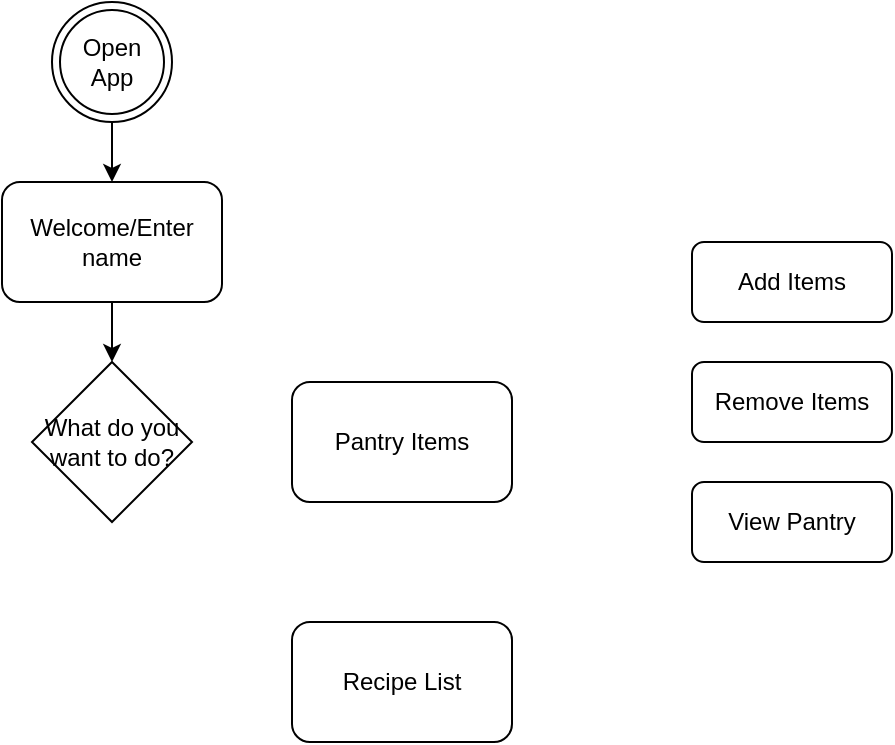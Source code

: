 <mxfile>
    <diagram id="Cup0HZ-pOSTOrSYhq9Lv" name="Page-1">
        <mxGraphModel dx="752" dy="900" grid="1" gridSize="10" guides="1" tooltips="1" connect="1" arrows="1" fold="1" page="1" pageScale="1" pageWidth="827" pageHeight="1169" math="0" shadow="0">
            <root>
                <mxCell id="0"/>
                <mxCell id="1" parent="0"/>
                <mxCell id="3" value="Open&lt;br&gt;App" style="ellipse;shape=doubleEllipse;whiteSpace=wrap;html=1;aspect=fixed;" vertex="1" parent="1">
                    <mxGeometry x="90" y="50" width="60" height="60" as="geometry"/>
                </mxCell>
                <mxCell id="13" value="Welcome/Enter name" style="rounded=1;whiteSpace=wrap;html=1;" vertex="1" parent="1">
                    <mxGeometry x="65" y="140" width="110" height="60" as="geometry"/>
                </mxCell>
                <mxCell id="16" value="" style="endArrow=classic;html=1;entryX=0.5;entryY=0;entryDx=0;entryDy=0;exitX=0.5;exitY=1;exitDx=0;exitDy=0;" edge="1" parent="1" source="3" target="13">
                    <mxGeometry width="50" height="50" relative="1" as="geometry">
                        <mxPoint x="240" y="480" as="sourcePoint"/>
                        <mxPoint x="290" y="430" as="targetPoint"/>
                    </mxGeometry>
                </mxCell>
                <mxCell id="17" value="" style="endArrow=classic;html=1;exitX=0.5;exitY=1;exitDx=0;exitDy=0;entryX=0.5;entryY=0;entryDx=0;entryDy=0;" edge="1" parent="1" source="13">
                    <mxGeometry width="50" height="50" relative="1" as="geometry">
                        <mxPoint x="240" y="480" as="sourcePoint"/>
                        <mxPoint x="120" y="230" as="targetPoint"/>
                    </mxGeometry>
                </mxCell>
                <mxCell id="22" value="What do you want to do?" style="rhombus;whiteSpace=wrap;html=1;" vertex="1" parent="1">
                    <mxGeometry x="80" y="230" width="80" height="80" as="geometry"/>
                </mxCell>
                <mxCell id="25" value="Add Items" style="rounded=1;whiteSpace=wrap;html=1;" vertex="1" parent="1">
                    <mxGeometry x="410" y="170" width="100" height="40" as="geometry"/>
                </mxCell>
                <mxCell id="26" value="Remove Items" style="rounded=1;whiteSpace=wrap;html=1;" vertex="1" parent="1">
                    <mxGeometry x="410" y="230" width="100" height="40" as="geometry"/>
                </mxCell>
                <mxCell id="27" value="View Pantry" style="rounded=1;whiteSpace=wrap;html=1;" vertex="1" parent="1">
                    <mxGeometry x="410" y="290" width="100" height="40" as="geometry"/>
                </mxCell>
                <mxCell id="28" value="Pantry Items" style="rounded=1;whiteSpace=wrap;html=1;" vertex="1" parent="1">
                    <mxGeometry x="210" y="240" width="110" height="60" as="geometry"/>
                </mxCell>
                <mxCell id="29" value="Recipe List" style="rounded=1;whiteSpace=wrap;html=1;" vertex="1" parent="1">
                    <mxGeometry x="210" y="360" width="110" height="60" as="geometry"/>
                </mxCell>
            </root>
        </mxGraphModel>
    </diagram>
</mxfile>